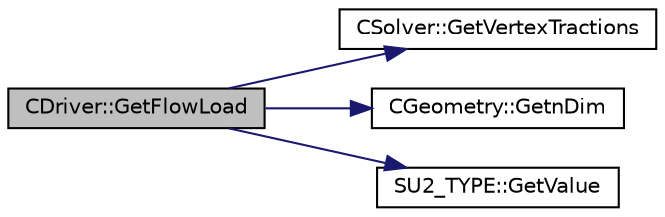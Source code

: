 digraph "CDriver::GetFlowLoad"
{
  edge [fontname="Helvetica",fontsize="10",labelfontname="Helvetica",labelfontsize="10"];
  node [fontname="Helvetica",fontsize="10",shape=record];
  rankdir="LR";
  Node1466 [label="CDriver::GetFlowLoad",height=0.2,width=0.4,color="black", fillcolor="grey75", style="filled", fontcolor="black"];
  Node1466 -> Node1467 [color="midnightblue",fontsize="10",style="solid",fontname="Helvetica"];
  Node1467 [label="CSolver::GetVertexTractions",height=0.2,width=0.4,color="black", fillcolor="white", style="filled",URL="$class_c_solver.html#a80351f78773ec826f046174b86b9efe6",tooltip="Set the adjoints of the vertex tractions. "];
  Node1466 -> Node1468 [color="midnightblue",fontsize="10",style="solid",fontname="Helvetica"];
  Node1468 [label="CGeometry::GetnDim",height=0.2,width=0.4,color="black", fillcolor="white", style="filled",URL="$class_c_geometry.html#a2af01006c0c4f74ba089582f1a3587fe",tooltip="Get number of coordinates. "];
  Node1466 -> Node1469 [color="midnightblue",fontsize="10",style="solid",fontname="Helvetica"];
  Node1469 [label="SU2_TYPE::GetValue",height=0.2,width=0.4,color="black", fillcolor="white", style="filled",URL="$namespace_s_u2___t_y_p_e.html#a0ed43473f5a450ce028d088427bf10cb",tooltip="Get the (primitive) value of the datatype (needs to be implemented for each new type). "];
}
